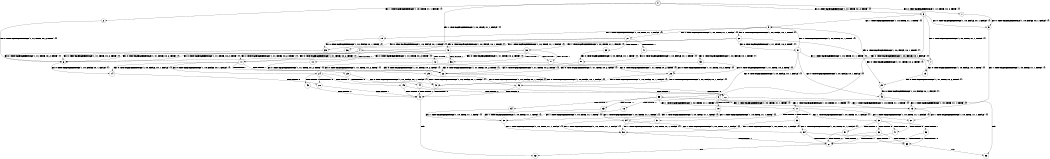 digraph BCG {
size = "7, 10.5";
center = TRUE;
node [shape = circle];
0 [peripheries = 2];
0 -> 1 [label = "EX !0 !ATOMIC_EXCH_BRANCH (1, +1, TRUE, +0, 2, TRUE) !{}"];
0 -> 2 [label = "EX !1 !ATOMIC_EXCH_BRANCH (1, +0, TRUE, +1, 1, FALSE) !{}"];
0 -> 3 [label = "EX !0 !ATOMIC_EXCH_BRANCH (1, +1, TRUE, +0, 2, TRUE) !{}"];
0 -> 4 [label = "EX !1 !ATOMIC_EXCH_BRANCH (1, +0, TRUE, +1, 1, FALSE) !{}"];
1 -> 5 [label = "EX !0 !ATOMIC_EXCH_BRANCH (1, +0, FALSE, +0, 1, FALSE) !{}"];
2 -> 6 [label = "EX !0 !ATOMIC_EXCH_BRANCH (1, +1, TRUE, +0, 2, TRUE) !{}"];
3 -> 5 [label = "EX !0 !ATOMIC_EXCH_BRANCH (1, +0, FALSE, +0, 1, FALSE) !{}"];
3 -> 7 [label = "EX !1 !ATOMIC_EXCH_BRANCH (1, +0, TRUE, +1, 1, TRUE) !{}"];
3 -> 8 [label = "EX !0 !ATOMIC_EXCH_BRANCH (1, +0, FALSE, +0, 1, FALSE) !{}"];
3 -> 9 [label = "EX !1 !ATOMIC_EXCH_BRANCH (1, +0, TRUE, +1, 1, TRUE) !{}"];
4 -> 6 [label = "EX !0 !ATOMIC_EXCH_BRANCH (1, +1, TRUE, +0, 2, TRUE) !{}"];
4 -> 10 [label = "TERMINATE !1"];
4 -> 11 [label = "EX !0 !ATOMIC_EXCH_BRANCH (1, +1, TRUE, +0, 2, TRUE) !{}"];
4 -> 12 [label = "TERMINATE !1"];
5 -> 13 [label = "EX !1 !ATOMIC_EXCH_BRANCH (1, +0, TRUE, +1, 1, TRUE) !{}"];
6 -> 14 [label = "EX !0 !ATOMIC_EXCH_BRANCH (1, +0, FALSE, +0, 1, FALSE) !{}"];
7 -> 15 [label = "EX !0 !ATOMIC_EXCH_BRANCH (1, +0, FALSE, +0, 1, TRUE) !{}"];
8 -> 13 [label = "EX !1 !ATOMIC_EXCH_BRANCH (1, +0, TRUE, +1, 1, TRUE) !{}"];
8 -> 16 [label = "TERMINATE !0"];
8 -> 17 [label = "EX !1 !ATOMIC_EXCH_BRANCH (1, +0, TRUE, +1, 1, TRUE) !{}"];
8 -> 18 [label = "TERMINATE !0"];
9 -> 15 [label = "EX !0 !ATOMIC_EXCH_BRANCH (1, +0, FALSE, +0, 1, TRUE) !{}"];
9 -> 19 [label = "EX !1 !ATOMIC_EXCH_BRANCH (1, +0, TRUE, +1, 1, FALSE) !{}"];
9 -> 20 [label = "EX !0 !ATOMIC_EXCH_BRANCH (1, +0, FALSE, +0, 1, TRUE) !{}"];
9 -> 21 [label = "EX !1 !ATOMIC_EXCH_BRANCH (1, +0, TRUE, +1, 1, FALSE) !{}"];
10 -> 22 [label = "EX !0 !ATOMIC_EXCH_BRANCH (1, +1, TRUE, +0, 2, TRUE) !{}"];
11 -> 14 [label = "EX !0 !ATOMIC_EXCH_BRANCH (1, +0, FALSE, +0, 1, FALSE) !{}"];
11 -> 23 [label = "TERMINATE !1"];
11 -> 24 [label = "EX !0 !ATOMIC_EXCH_BRANCH (1, +0, FALSE, +0, 1, FALSE) !{}"];
11 -> 25 [label = "TERMINATE !1"];
12 -> 22 [label = "EX !0 !ATOMIC_EXCH_BRANCH (1, +1, TRUE, +0, 2, TRUE) !{}"];
12 -> 26 [label = "EX !0 !ATOMIC_EXCH_BRANCH (1, +1, TRUE, +0, 2, TRUE) !{}"];
13 -> 27 [label = "EX !1 !ATOMIC_EXCH_BRANCH (1, +0, TRUE, +1, 1, FALSE) !{}"];
14 -> 28 [label = "TERMINATE !0"];
15 -> 29 [label = "EX !0 !ATOMIC_EXCH_BRANCH (1, +1, TRUE, +0, 2, TRUE) !{}"];
16 -> 30 [label = "EX !1 !ATOMIC_EXCH_BRANCH (1, +0, TRUE, +1, 1, TRUE) !{}"];
17 -> 27 [label = "EX !1 !ATOMIC_EXCH_BRANCH (1, +0, TRUE, +1, 1, FALSE) !{}"];
17 -> 31 [label = "TERMINATE !0"];
17 -> 32 [label = "EX !1 !ATOMIC_EXCH_BRANCH (1, +0, TRUE, +1, 1, FALSE) !{}"];
17 -> 33 [label = "TERMINATE !0"];
18 -> 30 [label = "EX !1 !ATOMIC_EXCH_BRANCH (1, +0, TRUE, +1, 1, TRUE) !{}"];
18 -> 34 [label = "EX !1 !ATOMIC_EXCH_BRANCH (1, +0, TRUE, +1, 1, TRUE) !{}"];
19 -> 35 [label = "EX !0 !ATOMIC_EXCH_BRANCH (1, +0, FALSE, +0, 1, TRUE) !{}"];
20 -> 29 [label = "EX !0 !ATOMIC_EXCH_BRANCH (1, +1, TRUE, +0, 2, TRUE) !{}"];
20 -> 36 [label = "EX !1 !ATOMIC_EXCH_BRANCH (1, +0, TRUE, +1, 1, FALSE) !{}"];
20 -> 37 [label = "EX !0 !ATOMIC_EXCH_BRANCH (1, +1, TRUE, +0, 2, TRUE) !{}"];
20 -> 38 [label = "EX !1 !ATOMIC_EXCH_BRANCH (1, +0, TRUE, +1, 1, FALSE) !{}"];
21 -> 35 [label = "EX !0 !ATOMIC_EXCH_BRANCH (1, +0, FALSE, +0, 1, TRUE) !{}"];
21 -> 39 [label = "TERMINATE !1"];
21 -> 40 [label = "EX !0 !ATOMIC_EXCH_BRANCH (1, +0, FALSE, +0, 1, TRUE) !{}"];
21 -> 41 [label = "TERMINATE !1"];
22 -> 42 [label = "EX !0 !ATOMIC_EXCH_BRANCH (1, +0, FALSE, +0, 1, FALSE) !{}"];
23 -> 42 [label = "EX !0 !ATOMIC_EXCH_BRANCH (1, +0, FALSE, +0, 1, FALSE) !{}"];
24 -> 28 [label = "TERMINATE !0"];
24 -> 43 [label = "TERMINATE !1"];
24 -> 44 [label = "TERMINATE !0"];
24 -> 45 [label = "TERMINATE !1"];
25 -> 42 [label = "EX !0 !ATOMIC_EXCH_BRANCH (1, +0, FALSE, +0, 1, FALSE) !{}"];
25 -> 46 [label = "EX !0 !ATOMIC_EXCH_BRANCH (1, +0, FALSE, +0, 1, FALSE) !{}"];
26 -> 42 [label = "EX !0 !ATOMIC_EXCH_BRANCH (1, +0, FALSE, +0, 1, FALSE) !{}"];
26 -> 46 [label = "EX !0 !ATOMIC_EXCH_BRANCH (1, +0, FALSE, +0, 1, FALSE) !{}"];
27 -> 47 [label = "TERMINATE !0"];
28 -> 48 [label = "TERMINATE !1"];
29 -> 49 [label = "EX !0 !ATOMIC_EXCH_BRANCH (1, +0, FALSE, +0, 1, FALSE) !{}"];
30 -> 50 [label = "EX !1 !ATOMIC_EXCH_BRANCH (1, +0, TRUE, +1, 1, FALSE) !{}"];
31 -> 50 [label = "EX !1 !ATOMIC_EXCH_BRANCH (1, +0, TRUE, +1, 1, FALSE) !{}"];
32 -> 47 [label = "TERMINATE !0"];
32 -> 51 [label = "TERMINATE !1"];
32 -> 52 [label = "TERMINATE !0"];
32 -> 53 [label = "TERMINATE !1"];
33 -> 50 [label = "EX !1 !ATOMIC_EXCH_BRANCH (1, +0, TRUE, +1, 1, FALSE) !{}"];
33 -> 54 [label = "EX !1 !ATOMIC_EXCH_BRANCH (1, +0, TRUE, +1, 1, FALSE) !{}"];
34 -> 50 [label = "EX !1 !ATOMIC_EXCH_BRANCH (1, +0, TRUE, +1, 1, FALSE) !{}"];
34 -> 54 [label = "EX !1 !ATOMIC_EXCH_BRANCH (1, +0, TRUE, +1, 1, FALSE) !{}"];
35 -> 6 [label = "EX !0 !ATOMIC_EXCH_BRANCH (1, +1, TRUE, +0, 2, TRUE) !{}"];
36 -> 6 [label = "EX !0 !ATOMIC_EXCH_BRANCH (1, +1, TRUE, +0, 2, TRUE) !{}"];
37 -> 49 [label = "EX !0 !ATOMIC_EXCH_BRANCH (1, +0, FALSE, +0, 1, FALSE) !{}"];
37 -> 7 [label = "EX !1 !ATOMIC_EXCH_BRANCH (1, +0, TRUE, +1, 1, TRUE) !{}"];
37 -> 55 [label = "EX !0 !ATOMIC_EXCH_BRANCH (1, +0, FALSE, +0, 1, FALSE) !{}"];
37 -> 9 [label = "EX !1 !ATOMIC_EXCH_BRANCH (1, +0, TRUE, +1, 1, TRUE) !{}"];
38 -> 6 [label = "EX !0 !ATOMIC_EXCH_BRANCH (1, +1, TRUE, +0, 2, TRUE) !{}"];
38 -> 56 [label = "TERMINATE !1"];
38 -> 11 [label = "EX !0 !ATOMIC_EXCH_BRANCH (1, +1, TRUE, +0, 2, TRUE) !{}"];
38 -> 57 [label = "TERMINATE !1"];
39 -> 58 [label = "EX !0 !ATOMIC_EXCH_BRANCH (1, +0, FALSE, +0, 1, TRUE) !{}"];
40 -> 6 [label = "EX !0 !ATOMIC_EXCH_BRANCH (1, +1, TRUE, +0, 2, TRUE) !{}"];
40 -> 56 [label = "TERMINATE !1"];
40 -> 11 [label = "EX !0 !ATOMIC_EXCH_BRANCH (1, +1, TRUE, +0, 2, TRUE) !{}"];
40 -> 57 [label = "TERMINATE !1"];
41 -> 58 [label = "EX !0 !ATOMIC_EXCH_BRANCH (1, +0, FALSE, +0, 1, TRUE) !{}"];
41 -> 59 [label = "EX !0 !ATOMIC_EXCH_BRANCH (1, +0, FALSE, +0, 1, TRUE) !{}"];
42 -> 48 [label = "TERMINATE !0"];
43 -> 48 [label = "TERMINATE !0"];
44 -> 48 [label = "TERMINATE !1"];
44 -> 60 [label = "TERMINATE !1"];
45 -> 48 [label = "TERMINATE !0"];
45 -> 60 [label = "TERMINATE !0"];
46 -> 48 [label = "TERMINATE !0"];
46 -> 60 [label = "TERMINATE !0"];
47 -> 61 [label = "TERMINATE !1"];
48 -> 62 [label = "exit"];
49 -> 13 [label = "EX !1 !ATOMIC_EXCH_BRANCH (1, +0, TRUE, +1, 1, TRUE) !{}"];
50 -> 61 [label = "TERMINATE !1"];
51 -> 61 [label = "TERMINATE !0"];
52 -> 61 [label = "TERMINATE !1"];
52 -> 63 [label = "TERMINATE !1"];
53 -> 61 [label = "TERMINATE !0"];
53 -> 63 [label = "TERMINATE !0"];
54 -> 61 [label = "TERMINATE !1"];
54 -> 63 [label = "TERMINATE !1"];
55 -> 13 [label = "EX !1 !ATOMIC_EXCH_BRANCH (1, +0, TRUE, +1, 1, TRUE) !{}"];
55 -> 64 [label = "TERMINATE !0"];
55 -> 17 [label = "EX !1 !ATOMIC_EXCH_BRANCH (1, +0, TRUE, +1, 1, TRUE) !{}"];
55 -> 65 [label = "TERMINATE !0"];
56 -> 22 [label = "EX !0 !ATOMIC_EXCH_BRANCH (1, +1, TRUE, +0, 2, TRUE) !{}"];
57 -> 22 [label = "EX !0 !ATOMIC_EXCH_BRANCH (1, +1, TRUE, +0, 2, TRUE) !{}"];
57 -> 26 [label = "EX !0 !ATOMIC_EXCH_BRANCH (1, +1, TRUE, +0, 2, TRUE) !{}"];
58 -> 22 [label = "EX !0 !ATOMIC_EXCH_BRANCH (1, +1, TRUE, +0, 2, TRUE) !{}"];
59 -> 22 [label = "EX !0 !ATOMIC_EXCH_BRANCH (1, +1, TRUE, +0, 2, TRUE) !{}"];
59 -> 26 [label = "EX !0 !ATOMIC_EXCH_BRANCH (1, +1, TRUE, +0, 2, TRUE) !{}"];
60 -> 66 [label = "exit"];
61 -> 62 [label = "exit"];
63 -> 66 [label = "exit"];
64 -> 30 [label = "EX !1 !ATOMIC_EXCH_BRANCH (1, +0, TRUE, +1, 1, TRUE) !{}"];
65 -> 30 [label = "EX !1 !ATOMIC_EXCH_BRANCH (1, +0, TRUE, +1, 1, TRUE) !{}"];
65 -> 34 [label = "EX !1 !ATOMIC_EXCH_BRANCH (1, +0, TRUE, +1, 1, TRUE) !{}"];
}
